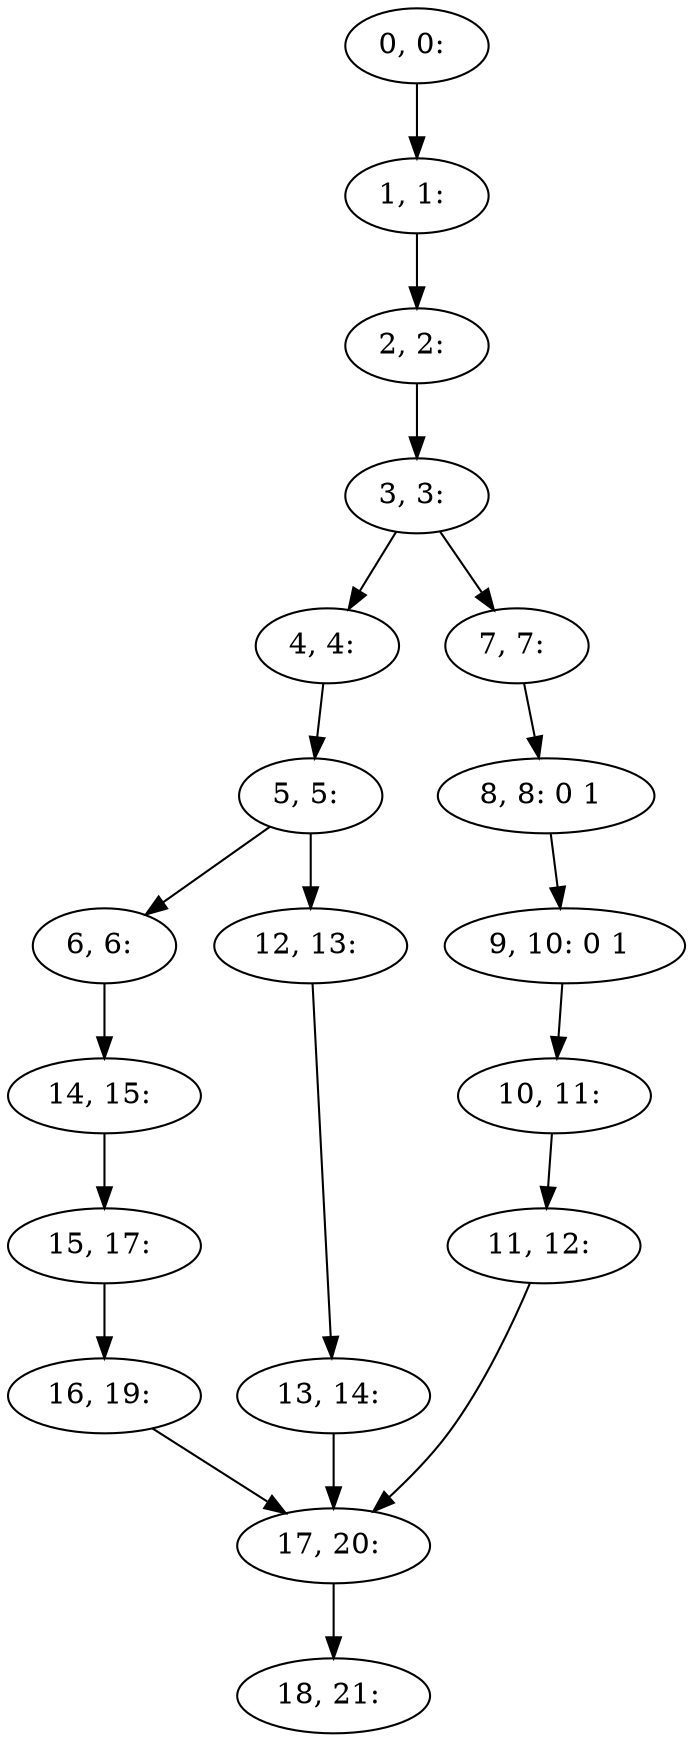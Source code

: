 digraph G {
0[label="0, 0: "];
1[label="1, 1: "];
2[label="2, 2: "];
3[label="3, 3: "];
4[label="4, 4: "];
5[label="5, 5: "];
6[label="6, 6: "];
7[label="7, 7: "];
8[label="8, 8: 0 1 "];
9[label="9, 10: 0 1 "];
10[label="10, 11: "];
11[label="11, 12: "];
12[label="12, 13: "];
13[label="13, 14: "];
14[label="14, 15: "];
15[label="15, 17: "];
16[label="16, 19: "];
17[label="17, 20: "];
18[label="18, 21: "];
0->1 ;
1->2 ;
2->3 ;
3->4 ;
3->7 ;
4->5 ;
5->6 ;
5->12 ;
6->14 ;
7->8 ;
8->9 ;
9->10 ;
10->11 ;
11->17 ;
12->13 ;
13->17 ;
14->15 ;
15->16 ;
16->17 ;
17->18 ;
}
